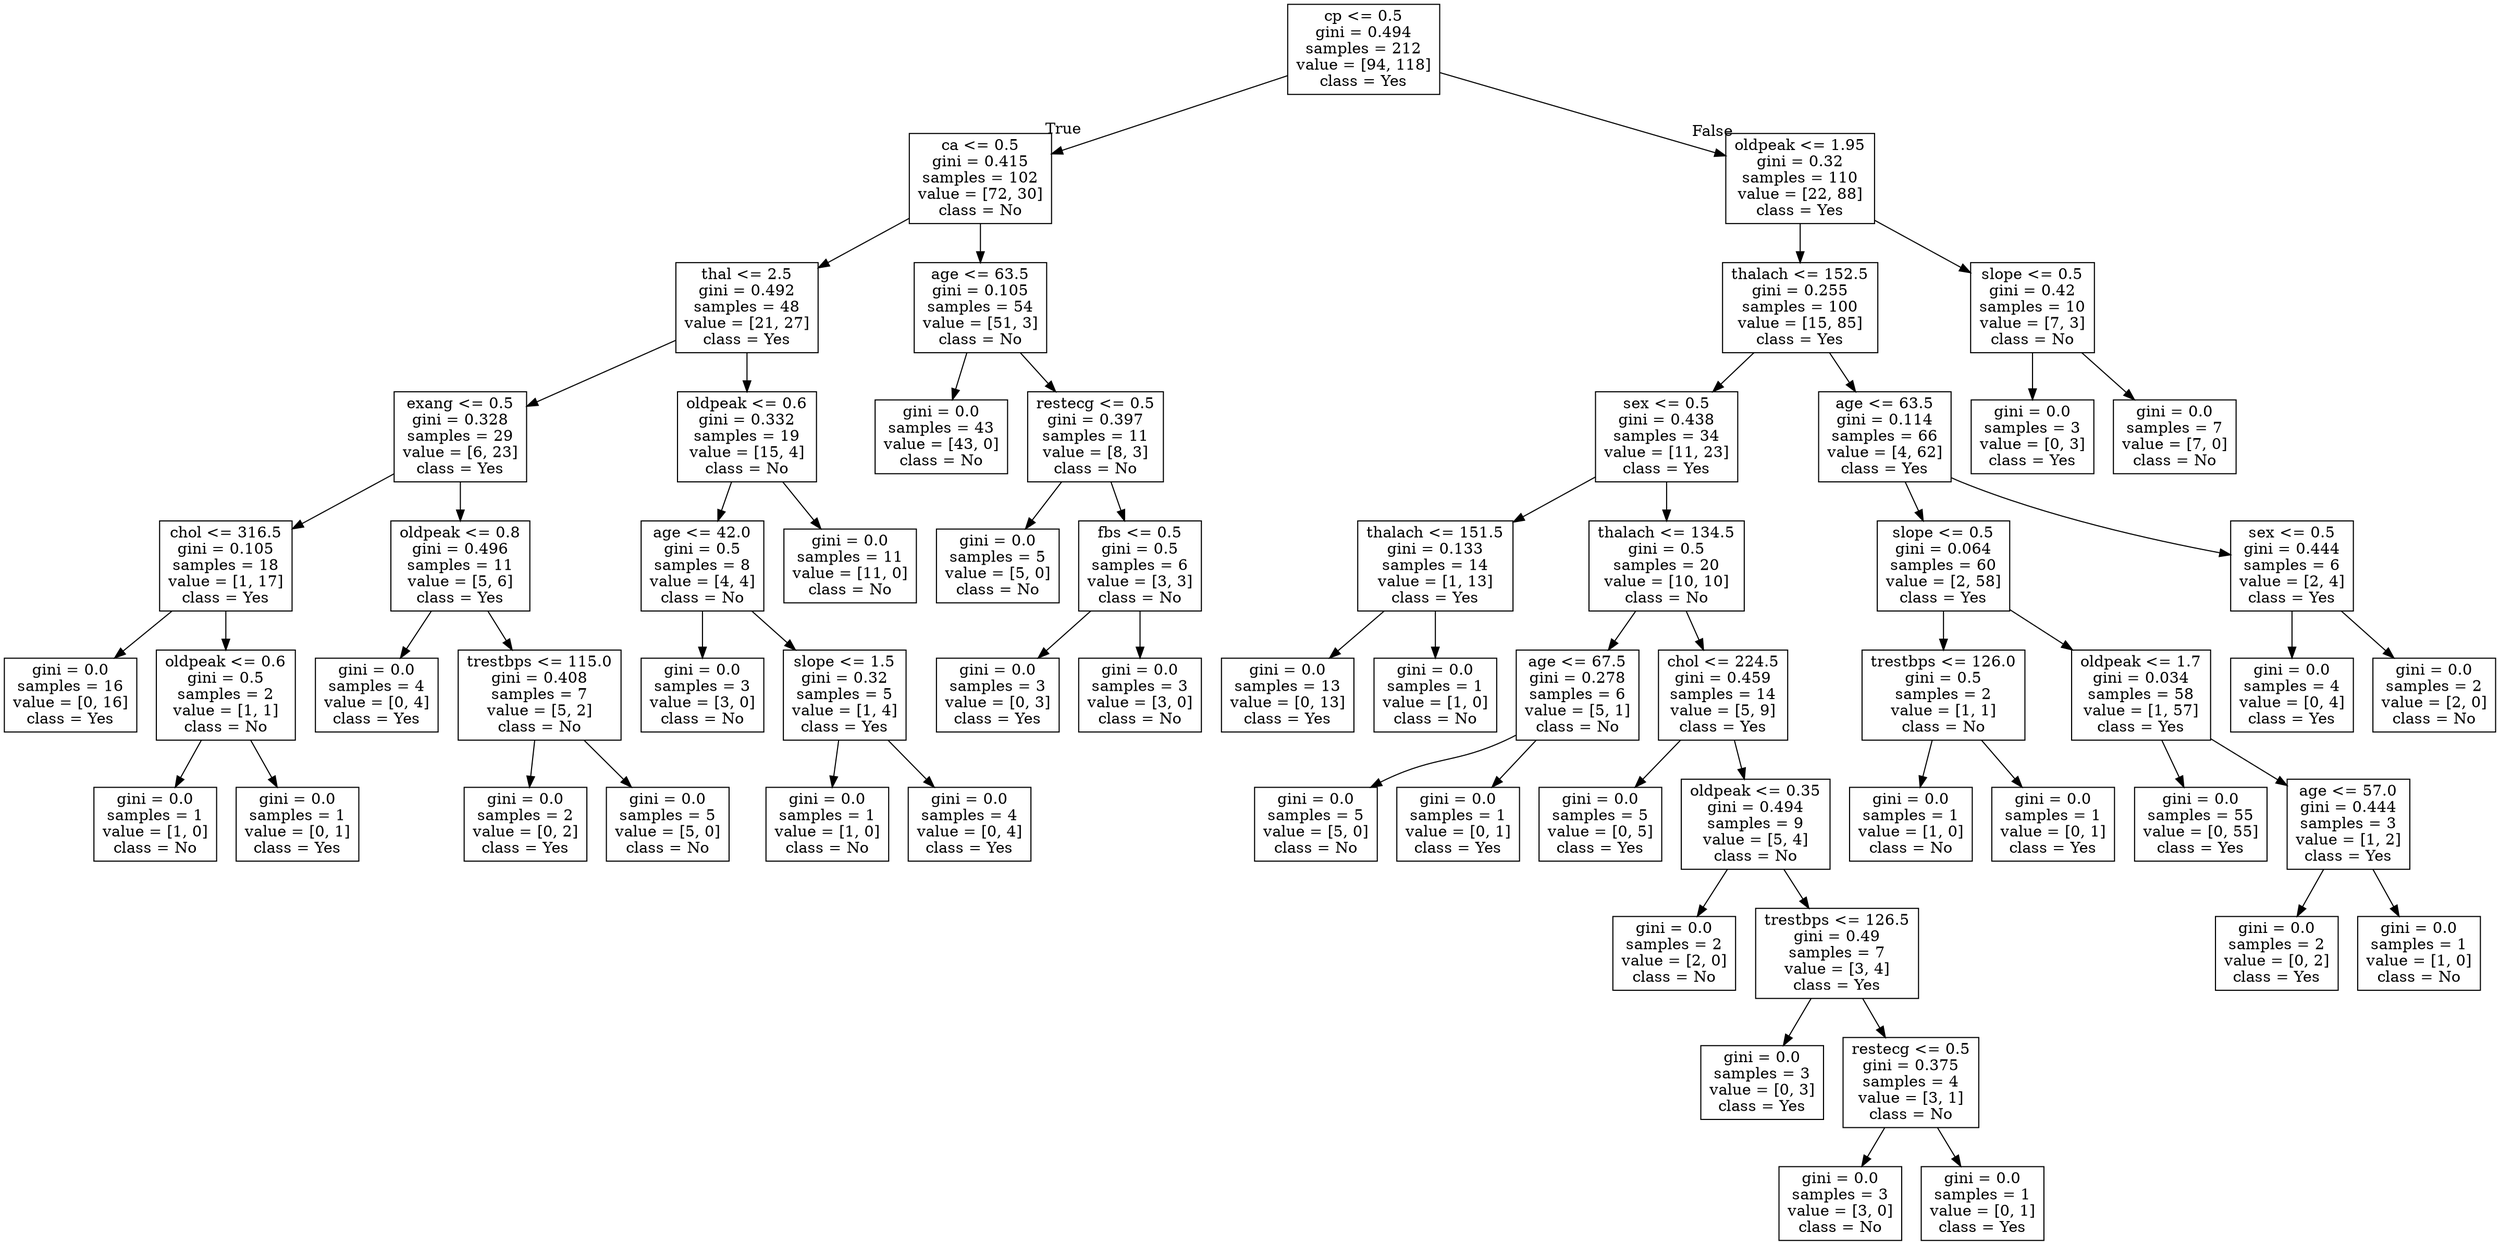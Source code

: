 digraph Tree {
node [shape=box] ;
0 [label="cp <= 0.5\ngini = 0.494\nsamples = 212\nvalue = [94, 118]\nclass = Yes"] ;
1 [label="ca <= 0.5\ngini = 0.415\nsamples = 102\nvalue = [72, 30]\nclass = No"] ;
0 -> 1 [labeldistance=2.5, labelangle=45, headlabel="True"] ;
2 [label="thal <= 2.5\ngini = 0.492\nsamples = 48\nvalue = [21, 27]\nclass = Yes"] ;
1 -> 2 ;
3 [label="exang <= 0.5\ngini = 0.328\nsamples = 29\nvalue = [6, 23]\nclass = Yes"] ;
2 -> 3 ;
4 [label="chol <= 316.5\ngini = 0.105\nsamples = 18\nvalue = [1, 17]\nclass = Yes"] ;
3 -> 4 ;
5 [label="gini = 0.0\nsamples = 16\nvalue = [0, 16]\nclass = Yes"] ;
4 -> 5 ;
6 [label="oldpeak <= 0.6\ngini = 0.5\nsamples = 2\nvalue = [1, 1]\nclass = No"] ;
4 -> 6 ;
7 [label="gini = 0.0\nsamples = 1\nvalue = [1, 0]\nclass = No"] ;
6 -> 7 ;
8 [label="gini = 0.0\nsamples = 1\nvalue = [0, 1]\nclass = Yes"] ;
6 -> 8 ;
9 [label="oldpeak <= 0.8\ngini = 0.496\nsamples = 11\nvalue = [5, 6]\nclass = Yes"] ;
3 -> 9 ;
10 [label="gini = 0.0\nsamples = 4\nvalue = [0, 4]\nclass = Yes"] ;
9 -> 10 ;
11 [label="trestbps <= 115.0\ngini = 0.408\nsamples = 7\nvalue = [5, 2]\nclass = No"] ;
9 -> 11 ;
12 [label="gini = 0.0\nsamples = 2\nvalue = [0, 2]\nclass = Yes"] ;
11 -> 12 ;
13 [label="gini = 0.0\nsamples = 5\nvalue = [5, 0]\nclass = No"] ;
11 -> 13 ;
14 [label="oldpeak <= 0.6\ngini = 0.332\nsamples = 19\nvalue = [15, 4]\nclass = No"] ;
2 -> 14 ;
15 [label="age <= 42.0\ngini = 0.5\nsamples = 8\nvalue = [4, 4]\nclass = No"] ;
14 -> 15 ;
16 [label="gini = 0.0\nsamples = 3\nvalue = [3, 0]\nclass = No"] ;
15 -> 16 ;
17 [label="slope <= 1.5\ngini = 0.32\nsamples = 5\nvalue = [1, 4]\nclass = Yes"] ;
15 -> 17 ;
18 [label="gini = 0.0\nsamples = 1\nvalue = [1, 0]\nclass = No"] ;
17 -> 18 ;
19 [label="gini = 0.0\nsamples = 4\nvalue = [0, 4]\nclass = Yes"] ;
17 -> 19 ;
20 [label="gini = 0.0\nsamples = 11\nvalue = [11, 0]\nclass = No"] ;
14 -> 20 ;
21 [label="age <= 63.5\ngini = 0.105\nsamples = 54\nvalue = [51, 3]\nclass = No"] ;
1 -> 21 ;
22 [label="gini = 0.0\nsamples = 43\nvalue = [43, 0]\nclass = No"] ;
21 -> 22 ;
23 [label="restecg <= 0.5\ngini = 0.397\nsamples = 11\nvalue = [8, 3]\nclass = No"] ;
21 -> 23 ;
24 [label="gini = 0.0\nsamples = 5\nvalue = [5, 0]\nclass = No"] ;
23 -> 24 ;
25 [label="fbs <= 0.5\ngini = 0.5\nsamples = 6\nvalue = [3, 3]\nclass = No"] ;
23 -> 25 ;
26 [label="gini = 0.0\nsamples = 3\nvalue = [0, 3]\nclass = Yes"] ;
25 -> 26 ;
27 [label="gini = 0.0\nsamples = 3\nvalue = [3, 0]\nclass = No"] ;
25 -> 27 ;
28 [label="oldpeak <= 1.95\ngini = 0.32\nsamples = 110\nvalue = [22, 88]\nclass = Yes"] ;
0 -> 28 [labeldistance=2.5, labelangle=-45, headlabel="False"] ;
29 [label="thalach <= 152.5\ngini = 0.255\nsamples = 100\nvalue = [15, 85]\nclass = Yes"] ;
28 -> 29 ;
30 [label="sex <= 0.5\ngini = 0.438\nsamples = 34\nvalue = [11, 23]\nclass = Yes"] ;
29 -> 30 ;
31 [label="thalach <= 151.5\ngini = 0.133\nsamples = 14\nvalue = [1, 13]\nclass = Yes"] ;
30 -> 31 ;
32 [label="gini = 0.0\nsamples = 13\nvalue = [0, 13]\nclass = Yes"] ;
31 -> 32 ;
33 [label="gini = 0.0\nsamples = 1\nvalue = [1, 0]\nclass = No"] ;
31 -> 33 ;
34 [label="thalach <= 134.5\ngini = 0.5\nsamples = 20\nvalue = [10, 10]\nclass = No"] ;
30 -> 34 ;
35 [label="age <= 67.5\ngini = 0.278\nsamples = 6\nvalue = [5, 1]\nclass = No"] ;
34 -> 35 ;
36 [label="gini = 0.0\nsamples = 5\nvalue = [5, 0]\nclass = No"] ;
35 -> 36 ;
37 [label="gini = 0.0\nsamples = 1\nvalue = [0, 1]\nclass = Yes"] ;
35 -> 37 ;
38 [label="chol <= 224.5\ngini = 0.459\nsamples = 14\nvalue = [5, 9]\nclass = Yes"] ;
34 -> 38 ;
39 [label="gini = 0.0\nsamples = 5\nvalue = [0, 5]\nclass = Yes"] ;
38 -> 39 ;
40 [label="oldpeak <= 0.35\ngini = 0.494\nsamples = 9\nvalue = [5, 4]\nclass = No"] ;
38 -> 40 ;
41 [label="gini = 0.0\nsamples = 2\nvalue = [2, 0]\nclass = No"] ;
40 -> 41 ;
42 [label="trestbps <= 126.5\ngini = 0.49\nsamples = 7\nvalue = [3, 4]\nclass = Yes"] ;
40 -> 42 ;
43 [label="gini = 0.0\nsamples = 3\nvalue = [0, 3]\nclass = Yes"] ;
42 -> 43 ;
44 [label="restecg <= 0.5\ngini = 0.375\nsamples = 4\nvalue = [3, 1]\nclass = No"] ;
42 -> 44 ;
45 [label="gini = 0.0\nsamples = 3\nvalue = [3, 0]\nclass = No"] ;
44 -> 45 ;
46 [label="gini = 0.0\nsamples = 1\nvalue = [0, 1]\nclass = Yes"] ;
44 -> 46 ;
47 [label="age <= 63.5\ngini = 0.114\nsamples = 66\nvalue = [4, 62]\nclass = Yes"] ;
29 -> 47 ;
48 [label="slope <= 0.5\ngini = 0.064\nsamples = 60\nvalue = [2, 58]\nclass = Yes"] ;
47 -> 48 ;
49 [label="trestbps <= 126.0\ngini = 0.5\nsamples = 2\nvalue = [1, 1]\nclass = No"] ;
48 -> 49 ;
50 [label="gini = 0.0\nsamples = 1\nvalue = [1, 0]\nclass = No"] ;
49 -> 50 ;
51 [label="gini = 0.0\nsamples = 1\nvalue = [0, 1]\nclass = Yes"] ;
49 -> 51 ;
52 [label="oldpeak <= 1.7\ngini = 0.034\nsamples = 58\nvalue = [1, 57]\nclass = Yes"] ;
48 -> 52 ;
53 [label="gini = 0.0\nsamples = 55\nvalue = [0, 55]\nclass = Yes"] ;
52 -> 53 ;
54 [label="age <= 57.0\ngini = 0.444\nsamples = 3\nvalue = [1, 2]\nclass = Yes"] ;
52 -> 54 ;
55 [label="gini = 0.0\nsamples = 2\nvalue = [0, 2]\nclass = Yes"] ;
54 -> 55 ;
56 [label="gini = 0.0\nsamples = 1\nvalue = [1, 0]\nclass = No"] ;
54 -> 56 ;
57 [label="sex <= 0.5\ngini = 0.444\nsamples = 6\nvalue = [2, 4]\nclass = Yes"] ;
47 -> 57 ;
58 [label="gini = 0.0\nsamples = 4\nvalue = [0, 4]\nclass = Yes"] ;
57 -> 58 ;
59 [label="gini = 0.0\nsamples = 2\nvalue = [2, 0]\nclass = No"] ;
57 -> 59 ;
60 [label="slope <= 0.5\ngini = 0.42\nsamples = 10\nvalue = [7, 3]\nclass = No"] ;
28 -> 60 ;
61 [label="gini = 0.0\nsamples = 3\nvalue = [0, 3]\nclass = Yes"] ;
60 -> 61 ;
62 [label="gini = 0.0\nsamples = 7\nvalue = [7, 0]\nclass = No"] ;
60 -> 62 ;
}
